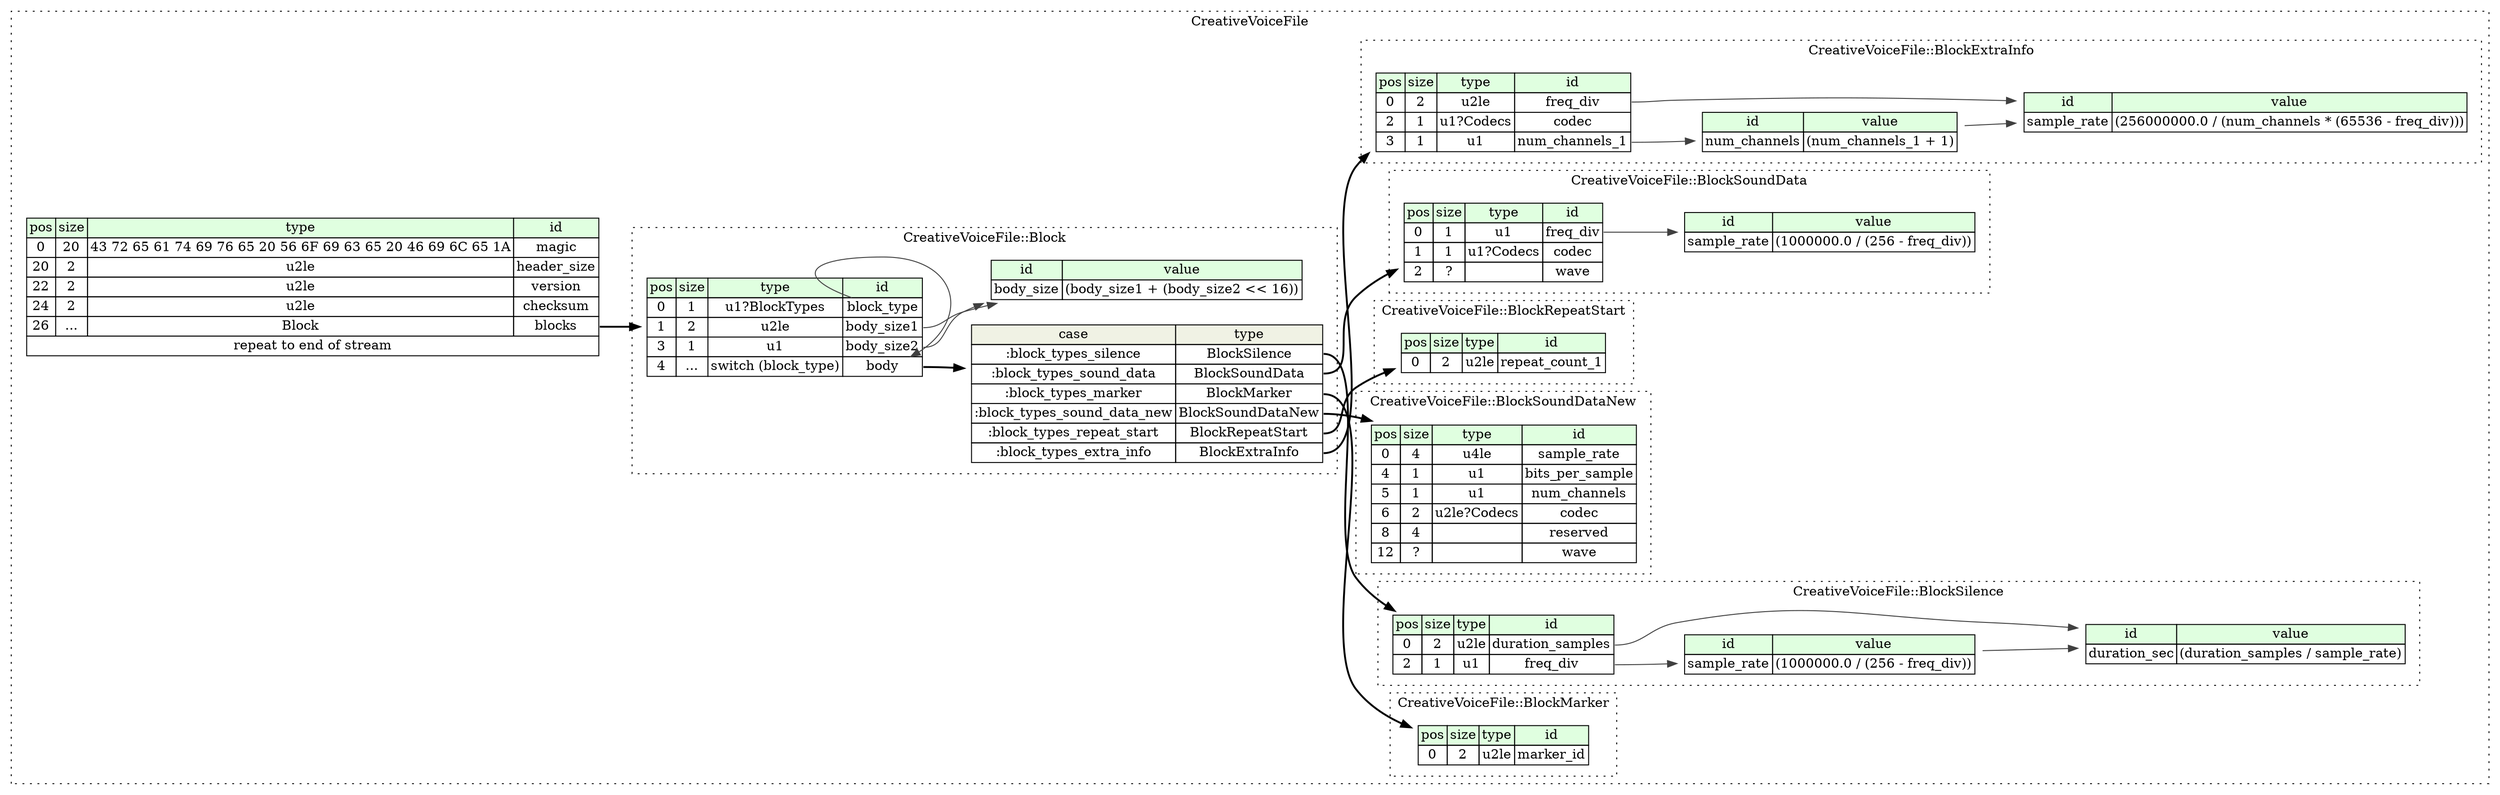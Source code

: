 digraph {
	rankdir=LR;
	node [shape=plaintext];
	subgraph cluster__creative_voice_file {
		label="CreativeVoiceFile";
		graph[style=dotted];

		creative_voice_file__seq [label=<<TABLE BORDER="0" CELLBORDER="1" CELLSPACING="0">
			<TR><TD BGCOLOR="#E0FFE0">pos</TD><TD BGCOLOR="#E0FFE0">size</TD><TD BGCOLOR="#E0FFE0">type</TD><TD BGCOLOR="#E0FFE0">id</TD></TR>
			<TR><TD PORT="magic_pos">0</TD><TD PORT="magic_size">20</TD><TD>43 72 65 61 74 69 76 65 20 56 6F 69 63 65 20 46 69 6C 65 1A</TD><TD PORT="magic_type">magic</TD></TR>
			<TR><TD PORT="header_size_pos">20</TD><TD PORT="header_size_size">2</TD><TD>u2le</TD><TD PORT="header_size_type">header_size</TD></TR>
			<TR><TD PORT="version_pos">22</TD><TD PORT="version_size">2</TD><TD>u2le</TD><TD PORT="version_type">version</TD></TR>
			<TR><TD PORT="checksum_pos">24</TD><TD PORT="checksum_size">2</TD><TD>u2le</TD><TD PORT="checksum_type">checksum</TD></TR>
			<TR><TD PORT="blocks_pos">26</TD><TD PORT="blocks_size">...</TD><TD>Block</TD><TD PORT="blocks_type">blocks</TD></TR>
			<TR><TD COLSPAN="4" PORT="blocks__repeat">repeat to end of stream</TD></TR>
		</TABLE>>];
		subgraph cluster__block_marker {
			label="CreativeVoiceFile::BlockMarker";
			graph[style=dotted];

			block_marker__seq [label=<<TABLE BORDER="0" CELLBORDER="1" CELLSPACING="0">
				<TR><TD BGCOLOR="#E0FFE0">pos</TD><TD BGCOLOR="#E0FFE0">size</TD><TD BGCOLOR="#E0FFE0">type</TD><TD BGCOLOR="#E0FFE0">id</TD></TR>
				<TR><TD PORT="marker_id_pos">0</TD><TD PORT="marker_id_size">2</TD><TD>u2le</TD><TD PORT="marker_id_type">marker_id</TD></TR>
			</TABLE>>];
		}
		subgraph cluster__block_silence {
			label="CreativeVoiceFile::BlockSilence";
			graph[style=dotted];

			block_silence__seq [label=<<TABLE BORDER="0" CELLBORDER="1" CELLSPACING="0">
				<TR><TD BGCOLOR="#E0FFE0">pos</TD><TD BGCOLOR="#E0FFE0">size</TD><TD BGCOLOR="#E0FFE0">type</TD><TD BGCOLOR="#E0FFE0">id</TD></TR>
				<TR><TD PORT="duration_samples_pos">0</TD><TD PORT="duration_samples_size">2</TD><TD>u2le</TD><TD PORT="duration_samples_type">duration_samples</TD></TR>
				<TR><TD PORT="freq_div_pos">2</TD><TD PORT="freq_div_size">1</TD><TD>u1</TD><TD PORT="freq_div_type">freq_div</TD></TR>
			</TABLE>>];
			block_silence__inst__sample_rate [label=<<TABLE BORDER="0" CELLBORDER="1" CELLSPACING="0">
				<TR><TD BGCOLOR="#E0FFE0">id</TD><TD BGCOLOR="#E0FFE0">value</TD></TR>
				<TR><TD>sample_rate</TD><TD>(1000000.0 / (256 - freq_div))</TD></TR>
			</TABLE>>];
			block_silence__inst__duration_sec [label=<<TABLE BORDER="0" CELLBORDER="1" CELLSPACING="0">
				<TR><TD BGCOLOR="#E0FFE0">id</TD><TD BGCOLOR="#E0FFE0">value</TD></TR>
				<TR><TD>duration_sec</TD><TD>(duration_samples / sample_rate)</TD></TR>
			</TABLE>>];
		}
		subgraph cluster__block_sound_data_new {
			label="CreativeVoiceFile::BlockSoundDataNew";
			graph[style=dotted];

			block_sound_data_new__seq [label=<<TABLE BORDER="0" CELLBORDER="1" CELLSPACING="0">
				<TR><TD BGCOLOR="#E0FFE0">pos</TD><TD BGCOLOR="#E0FFE0">size</TD><TD BGCOLOR="#E0FFE0">type</TD><TD BGCOLOR="#E0FFE0">id</TD></TR>
				<TR><TD PORT="sample_rate_pos">0</TD><TD PORT="sample_rate_size">4</TD><TD>u4le</TD><TD PORT="sample_rate_type">sample_rate</TD></TR>
				<TR><TD PORT="bits_per_sample_pos">4</TD><TD PORT="bits_per_sample_size">1</TD><TD>u1</TD><TD PORT="bits_per_sample_type">bits_per_sample</TD></TR>
				<TR><TD PORT="num_channels_pos">5</TD><TD PORT="num_channels_size">1</TD><TD>u1</TD><TD PORT="num_channels_type">num_channels</TD></TR>
				<TR><TD PORT="codec_pos">6</TD><TD PORT="codec_size">2</TD><TD>u2le?Codecs</TD><TD PORT="codec_type">codec</TD></TR>
				<TR><TD PORT="reserved_pos">8</TD><TD PORT="reserved_size">4</TD><TD></TD><TD PORT="reserved_type">reserved</TD></TR>
				<TR><TD PORT="wave_pos">12</TD><TD PORT="wave_size">?</TD><TD></TD><TD PORT="wave_type">wave</TD></TR>
			</TABLE>>];
		}
		subgraph cluster__block {
			label="CreativeVoiceFile::Block";
			graph[style=dotted];

			block__seq [label=<<TABLE BORDER="0" CELLBORDER="1" CELLSPACING="0">
				<TR><TD BGCOLOR="#E0FFE0">pos</TD><TD BGCOLOR="#E0FFE0">size</TD><TD BGCOLOR="#E0FFE0">type</TD><TD BGCOLOR="#E0FFE0">id</TD></TR>
				<TR><TD PORT="block_type_pos">0</TD><TD PORT="block_type_size">1</TD><TD>u1?BlockTypes</TD><TD PORT="block_type_type">block_type</TD></TR>
				<TR><TD PORT="body_size1_pos">1</TD><TD PORT="body_size1_size">2</TD><TD>u2le</TD><TD PORT="body_size1_type">body_size1</TD></TR>
				<TR><TD PORT="body_size2_pos">3</TD><TD PORT="body_size2_size">1</TD><TD>u1</TD><TD PORT="body_size2_type">body_size2</TD></TR>
				<TR><TD PORT="body_pos">4</TD><TD PORT="body_size">...</TD><TD>switch (block_type)</TD><TD PORT="body_type">body</TD></TR>
			</TABLE>>];
			block__inst__body_size [label=<<TABLE BORDER="0" CELLBORDER="1" CELLSPACING="0">
				<TR><TD BGCOLOR="#E0FFE0">id</TD><TD BGCOLOR="#E0FFE0">value</TD></TR>
				<TR><TD>body_size</TD><TD>(body_size1 + (body_size2 &lt;&lt; 16))</TD></TR>
			</TABLE>>];
block__seq_body_switch [label=<<TABLE BORDER="0" CELLBORDER="1" CELLSPACING="0">
	<TR><TD BGCOLOR="#F0F2E4">case</TD><TD BGCOLOR="#F0F2E4">type</TD></TR>
	<TR><TD>:block_types_silence</TD><TD PORT="case0">BlockSilence</TD></TR>
	<TR><TD>:block_types_sound_data</TD><TD PORT="case1">BlockSoundData</TD></TR>
	<TR><TD>:block_types_marker</TD><TD PORT="case2">BlockMarker</TD></TR>
	<TR><TD>:block_types_sound_data_new</TD><TD PORT="case3">BlockSoundDataNew</TD></TR>
	<TR><TD>:block_types_repeat_start</TD><TD PORT="case4">BlockRepeatStart</TD></TR>
	<TR><TD>:block_types_extra_info</TD><TD PORT="case5">BlockExtraInfo</TD></TR>
</TABLE>>];
		}
		subgraph cluster__block_repeat_start {
			label="CreativeVoiceFile::BlockRepeatStart";
			graph[style=dotted];

			block_repeat_start__seq [label=<<TABLE BORDER="0" CELLBORDER="1" CELLSPACING="0">
				<TR><TD BGCOLOR="#E0FFE0">pos</TD><TD BGCOLOR="#E0FFE0">size</TD><TD BGCOLOR="#E0FFE0">type</TD><TD BGCOLOR="#E0FFE0">id</TD></TR>
				<TR><TD PORT="repeat_count_1_pos">0</TD><TD PORT="repeat_count_1_size">2</TD><TD>u2le</TD><TD PORT="repeat_count_1_type">repeat_count_1</TD></TR>
			</TABLE>>];
		}
		subgraph cluster__block_sound_data {
			label="CreativeVoiceFile::BlockSoundData";
			graph[style=dotted];

			block_sound_data__seq [label=<<TABLE BORDER="0" CELLBORDER="1" CELLSPACING="0">
				<TR><TD BGCOLOR="#E0FFE0">pos</TD><TD BGCOLOR="#E0FFE0">size</TD><TD BGCOLOR="#E0FFE0">type</TD><TD BGCOLOR="#E0FFE0">id</TD></TR>
				<TR><TD PORT="freq_div_pos">0</TD><TD PORT="freq_div_size">1</TD><TD>u1</TD><TD PORT="freq_div_type">freq_div</TD></TR>
				<TR><TD PORT="codec_pos">1</TD><TD PORT="codec_size">1</TD><TD>u1?Codecs</TD><TD PORT="codec_type">codec</TD></TR>
				<TR><TD PORT="wave_pos">2</TD><TD PORT="wave_size">?</TD><TD></TD><TD PORT="wave_type">wave</TD></TR>
			</TABLE>>];
			block_sound_data__inst__sample_rate [label=<<TABLE BORDER="0" CELLBORDER="1" CELLSPACING="0">
				<TR><TD BGCOLOR="#E0FFE0">id</TD><TD BGCOLOR="#E0FFE0">value</TD></TR>
				<TR><TD>sample_rate</TD><TD>(1000000.0 / (256 - freq_div))</TD></TR>
			</TABLE>>];
		}
		subgraph cluster__block_extra_info {
			label="CreativeVoiceFile::BlockExtraInfo";
			graph[style=dotted];

			block_extra_info__seq [label=<<TABLE BORDER="0" CELLBORDER="1" CELLSPACING="0">
				<TR><TD BGCOLOR="#E0FFE0">pos</TD><TD BGCOLOR="#E0FFE0">size</TD><TD BGCOLOR="#E0FFE0">type</TD><TD BGCOLOR="#E0FFE0">id</TD></TR>
				<TR><TD PORT="freq_div_pos">0</TD><TD PORT="freq_div_size">2</TD><TD>u2le</TD><TD PORT="freq_div_type">freq_div</TD></TR>
				<TR><TD PORT="codec_pos">2</TD><TD PORT="codec_size">1</TD><TD>u1?Codecs</TD><TD PORT="codec_type">codec</TD></TR>
				<TR><TD PORT="num_channels_1_pos">3</TD><TD PORT="num_channels_1_size">1</TD><TD>u1</TD><TD PORT="num_channels_1_type">num_channels_1</TD></TR>
			</TABLE>>];
			block_extra_info__inst__num_channels [label=<<TABLE BORDER="0" CELLBORDER="1" CELLSPACING="0">
				<TR><TD BGCOLOR="#E0FFE0">id</TD><TD BGCOLOR="#E0FFE0">value</TD></TR>
				<TR><TD>num_channels</TD><TD>(num_channels_1 + 1)</TD></TR>
			</TABLE>>];
			block_extra_info__inst__sample_rate [label=<<TABLE BORDER="0" CELLBORDER="1" CELLSPACING="0">
				<TR><TD BGCOLOR="#E0FFE0">id</TD><TD BGCOLOR="#E0FFE0">value</TD></TR>
				<TR><TD>sample_rate</TD><TD>(256000000.0 / (num_channels * (65536 - freq_div)))</TD></TR>
			</TABLE>>];
		}
	}
	creative_voice_file__seq:blocks_type -> block__seq [style=bold];
	block_silence__seq:freq_div_type -> block_silence__inst__sample_rate [color="#404040"];
	block_silence__seq:duration_samples_type -> block_silence__inst__duration_sec [color="#404040"];
	block_silence__inst__sample_rate:sample_rate_type -> block_silence__inst__duration_sec [color="#404040"];
	block__seq:body_type -> block__seq_body_switch [style=bold];
	block__seq_body_switch:case0 -> block_silence__seq [style=bold];
	block__seq_body_switch:case1 -> block_sound_data__seq [style=bold];
	block__seq_body_switch:case2 -> block_marker__seq [style=bold];
	block__seq_body_switch:case3 -> block_sound_data_new__seq [style=bold];
	block__seq_body_switch:case4 -> block_repeat_start__seq [style=bold];
	block__seq_body_switch:case5 -> block_extra_info__seq [style=bold];
	block__seq:block_type_type -> block__seq:body_type [color="#404040"];
	block__seq:body_size1_type -> block__inst__body_size [color="#404040"];
	block__seq:body_size2_type -> block__inst__body_size [color="#404040"];
	block_sound_data__seq:freq_div_type -> block_sound_data__inst__sample_rate [color="#404040"];
	block_extra_info__seq:num_channels_1_type -> block_extra_info__inst__num_channels [color="#404040"];
	block_extra_info__inst__num_channels:num_channels_type -> block_extra_info__inst__sample_rate [color="#404040"];
	block_extra_info__seq:freq_div_type -> block_extra_info__inst__sample_rate [color="#404040"];
}

